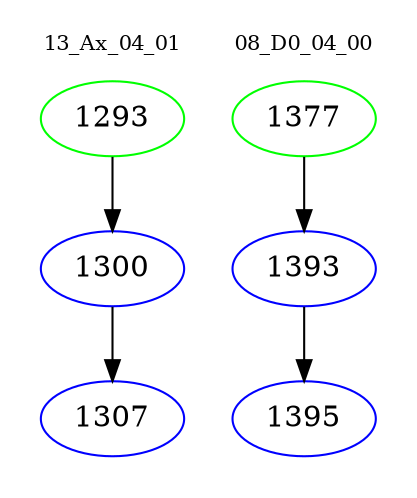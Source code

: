 digraph{
subgraph cluster_0 {
color = white
label = "13_Ax_04_01";
fontsize=10;
T0_1293 [label="1293", color="green"]
T0_1293 -> T0_1300 [color="black"]
T0_1300 [label="1300", color="blue"]
T0_1300 -> T0_1307 [color="black"]
T0_1307 [label="1307", color="blue"]
}
subgraph cluster_1 {
color = white
label = "08_D0_04_00";
fontsize=10;
T1_1377 [label="1377", color="green"]
T1_1377 -> T1_1393 [color="black"]
T1_1393 [label="1393", color="blue"]
T1_1393 -> T1_1395 [color="black"]
T1_1395 [label="1395", color="blue"]
}
}
